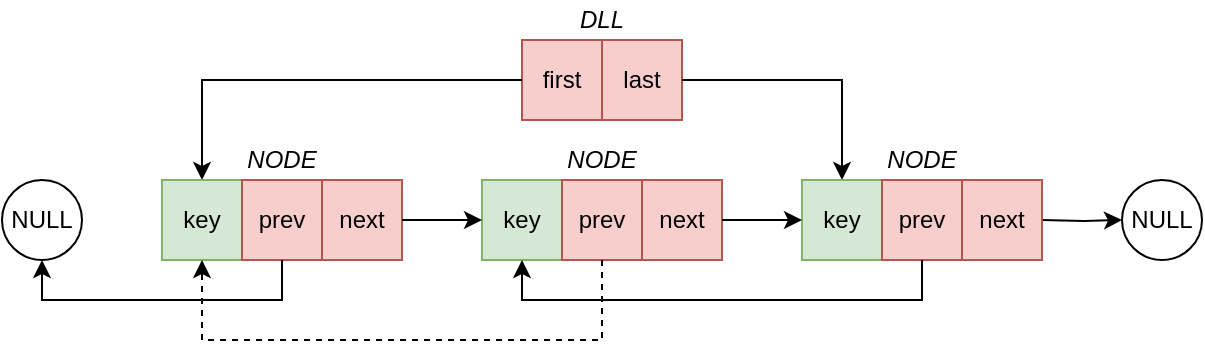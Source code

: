 <mxfile version="18.0.1" type="device"><diagram name="Page-1" id="641SGr1tB3ORGkyAg7eR"><mxGraphModel dx="981" dy="603" grid="1" gridSize="10" guides="1" tooltips="1" connect="1" arrows="1" fold="1" page="1" pageScale="1" pageWidth="850" pageHeight="1100" math="0" shadow="0"><root><mxCell id="0"/><mxCell id="1" parent="0"/><mxCell id="4KUjSNLQTON8qDOB6Nx--15" value="NULL" style="ellipse;whiteSpace=wrap;html=1;aspect=fixed;" parent="1" vertex="1"><mxGeometry x="600" y="360" width="40" height="40" as="geometry"/></mxCell><mxCell id="4KUjSNLQTON8qDOB6Nx--17" value="" style="group" parent="1" vertex="1" connectable="0"><mxGeometry x="300" y="290" width="80" height="40" as="geometry"/></mxCell><mxCell id="4KUjSNLQTON8qDOB6Nx--18" value="first" style="whiteSpace=wrap;html=1;aspect=fixed;fillColor=#f8cecc;strokeColor=#b85450;" parent="4KUjSNLQTON8qDOB6Nx--17" vertex="1"><mxGeometry width="40" height="40" as="geometry"/></mxCell><mxCell id="4KUjSNLQTON8qDOB6Nx--19" value="last" style="whiteSpace=wrap;html=1;aspect=fixed;fillColor=#f8cecc;strokeColor=#b85450;" parent="4KUjSNLQTON8qDOB6Nx--17" vertex="1"><mxGeometry x="40" width="40" height="40" as="geometry"/></mxCell><mxCell id="4KUjSNLQTON8qDOB6Nx--24" style="edgeStyle=orthogonalEdgeStyle;rounded=0;orthogonalLoop=1;jettySize=auto;html=1;exitX=1;exitY=0.5;exitDx=0;exitDy=0;entryX=0;entryY=0.5;entryDx=0;entryDy=0;" parent="1" target="4KUjSNLQTON8qDOB6Nx--15" edge="1"><mxGeometry relative="1" as="geometry"><mxPoint x="560" y="380" as="sourcePoint"/></mxGeometry></mxCell><mxCell id="4KUjSNLQTON8qDOB6Nx--25" style="edgeStyle=orthogonalEdgeStyle;rounded=0;orthogonalLoop=1;jettySize=auto;html=1;exitX=0;exitY=0.5;exitDx=0;exitDy=0;entryX=0.5;entryY=0;entryDx=0;entryDy=0;" parent="1" source="4KUjSNLQTON8qDOB6Nx--18" target="4KUjSNLQTON8qDOB6Nx--3" edge="1"><mxGeometry relative="1" as="geometry"/></mxCell><mxCell id="4KUjSNLQTON8qDOB6Nx--26" style="edgeStyle=orthogonalEdgeStyle;rounded=0;orthogonalLoop=1;jettySize=auto;html=1;exitX=1;exitY=0.5;exitDx=0;exitDy=0;entryX=0.5;entryY=0;entryDx=0;entryDy=0;" parent="1" source="4KUjSNLQTON8qDOB6Nx--19" target="yBFLHFPZLP6q78zP0mfe-14" edge="1"><mxGeometry relative="1" as="geometry"><mxPoint x="580" y="360" as="targetPoint"/></mxGeometry></mxCell><mxCell id="4KUjSNLQTON8qDOB6Nx--27" value="&lt;i&gt;DLL&lt;/i&gt;" style="text;html=1;strokeColor=none;fillColor=none;align=center;verticalAlign=middle;whiteSpace=wrap;rounded=0;" parent="1" vertex="1"><mxGeometry x="310" y="270" width="60" height="20" as="geometry"/></mxCell><mxCell id="yBFLHFPZLP6q78zP0mfe-5" value="" style="group" vertex="1" connectable="0" parent="1"><mxGeometry x="120" y="340" width="120" height="60" as="geometry"/></mxCell><mxCell id="4KUjSNLQTON8qDOB6Nx--5" value="" style="group" parent="yBFLHFPZLP6q78zP0mfe-5" vertex="1" connectable="0"><mxGeometry y="20" width="80" height="40" as="geometry"/></mxCell><mxCell id="4KUjSNLQTON8qDOB6Nx--3" value="key" style="whiteSpace=wrap;html=1;aspect=fixed;fillColor=#d5e8d4;strokeColor=#82b366;" parent="4KUjSNLQTON8qDOB6Nx--5" vertex="1"><mxGeometry width="40" height="40" as="geometry"/></mxCell><mxCell id="4KUjSNLQTON8qDOB6Nx--4" value="prev" style="whiteSpace=wrap;html=1;aspect=fixed;fillColor=#f8cecc;strokeColor=#b85450;" parent="4KUjSNLQTON8qDOB6Nx--5" vertex="1"><mxGeometry x="40" width="40" height="40" as="geometry"/></mxCell><mxCell id="4KUjSNLQTON8qDOB6Nx--28" value="&lt;i&gt;NODE&lt;/i&gt;" style="text;html=1;strokeColor=none;fillColor=none;align=center;verticalAlign=middle;whiteSpace=wrap;rounded=0;" parent="yBFLHFPZLP6q78zP0mfe-5" vertex="1"><mxGeometry x="30" width="60" height="20" as="geometry"/></mxCell><mxCell id="yBFLHFPZLP6q78zP0mfe-4" value="next" style="whiteSpace=wrap;html=1;aspect=fixed;fillColor=#f8cecc;strokeColor=#b85450;" vertex="1" parent="yBFLHFPZLP6q78zP0mfe-5"><mxGeometry x="80" y="20" width="40" height="40" as="geometry"/></mxCell><mxCell id="yBFLHFPZLP6q78zP0mfe-6" value="" style="group" vertex="1" connectable="0" parent="1"><mxGeometry x="280" y="340" width="120" height="60" as="geometry"/></mxCell><mxCell id="yBFLHFPZLP6q78zP0mfe-7" value="" style="group" vertex="1" connectable="0" parent="yBFLHFPZLP6q78zP0mfe-6"><mxGeometry y="20" width="80" height="40" as="geometry"/></mxCell><mxCell id="yBFLHFPZLP6q78zP0mfe-8" value="key" style="whiteSpace=wrap;html=1;aspect=fixed;fillColor=#d5e8d4;strokeColor=#82b366;" vertex="1" parent="yBFLHFPZLP6q78zP0mfe-7"><mxGeometry width="40" height="40" as="geometry"/></mxCell><mxCell id="yBFLHFPZLP6q78zP0mfe-9" value="prev" style="whiteSpace=wrap;html=1;aspect=fixed;fillColor=#f8cecc;strokeColor=#b85450;" vertex="1" parent="yBFLHFPZLP6q78zP0mfe-7"><mxGeometry x="40" width="40" height="40" as="geometry"/></mxCell><mxCell id="yBFLHFPZLP6q78zP0mfe-10" value="&lt;i&gt;NODE&lt;/i&gt;" style="text;html=1;strokeColor=none;fillColor=none;align=center;verticalAlign=middle;whiteSpace=wrap;rounded=0;" vertex="1" parent="yBFLHFPZLP6q78zP0mfe-6"><mxGeometry x="30" width="60" height="20" as="geometry"/></mxCell><mxCell id="yBFLHFPZLP6q78zP0mfe-11" value="next" style="whiteSpace=wrap;html=1;aspect=fixed;fillColor=#f8cecc;strokeColor=#b85450;" vertex="1" parent="yBFLHFPZLP6q78zP0mfe-6"><mxGeometry x="80" y="20" width="40" height="40" as="geometry"/></mxCell><mxCell id="yBFLHFPZLP6q78zP0mfe-12" value="" style="group" vertex="1" connectable="0" parent="1"><mxGeometry x="440" y="340" width="120" height="60" as="geometry"/></mxCell><mxCell id="yBFLHFPZLP6q78zP0mfe-13" value="" style="group" vertex="1" connectable="0" parent="yBFLHFPZLP6q78zP0mfe-12"><mxGeometry y="20" width="80" height="40" as="geometry"/></mxCell><mxCell id="yBFLHFPZLP6q78zP0mfe-14" value="key" style="whiteSpace=wrap;html=1;aspect=fixed;fillColor=#d5e8d4;strokeColor=#82b366;" vertex="1" parent="yBFLHFPZLP6q78zP0mfe-13"><mxGeometry width="40" height="40" as="geometry"/></mxCell><mxCell id="yBFLHFPZLP6q78zP0mfe-15" value="prev" style="whiteSpace=wrap;html=1;aspect=fixed;fillColor=#f8cecc;strokeColor=#b85450;" vertex="1" parent="yBFLHFPZLP6q78zP0mfe-13"><mxGeometry x="40" width="40" height="40" as="geometry"/></mxCell><mxCell id="yBFLHFPZLP6q78zP0mfe-16" value="&lt;i&gt;NODE&lt;/i&gt;" style="text;html=1;strokeColor=none;fillColor=none;align=center;verticalAlign=middle;whiteSpace=wrap;rounded=0;" vertex="1" parent="yBFLHFPZLP6q78zP0mfe-12"><mxGeometry x="30" width="60" height="20" as="geometry"/></mxCell><mxCell id="yBFLHFPZLP6q78zP0mfe-17" value="next" style="whiteSpace=wrap;html=1;aspect=fixed;fillColor=#f8cecc;strokeColor=#b85450;" vertex="1" parent="yBFLHFPZLP6q78zP0mfe-12"><mxGeometry x="80" y="20" width="40" height="40" as="geometry"/></mxCell><mxCell id="yBFLHFPZLP6q78zP0mfe-18" style="edgeStyle=orthogonalEdgeStyle;rounded=0;orthogonalLoop=1;jettySize=auto;html=1;exitX=1;exitY=0.5;exitDx=0;exitDy=0;entryX=0;entryY=0.5;entryDx=0;entryDy=0;" edge="1" parent="1" source="yBFLHFPZLP6q78zP0mfe-4" target="yBFLHFPZLP6q78zP0mfe-8"><mxGeometry relative="1" as="geometry"/></mxCell><mxCell id="yBFLHFPZLP6q78zP0mfe-19" style="edgeStyle=orthogonalEdgeStyle;rounded=0;orthogonalLoop=1;jettySize=auto;html=1;exitX=1;exitY=0.5;exitDx=0;exitDy=0;entryX=0;entryY=0.5;entryDx=0;entryDy=0;" edge="1" parent="1" source="yBFLHFPZLP6q78zP0mfe-11" target="yBFLHFPZLP6q78zP0mfe-14"><mxGeometry relative="1" as="geometry"/></mxCell><mxCell id="yBFLHFPZLP6q78zP0mfe-20" style="edgeStyle=orthogonalEdgeStyle;rounded=0;orthogonalLoop=1;jettySize=auto;html=1;exitX=0.5;exitY=1;exitDx=0;exitDy=0;entryX=0.5;entryY=1;entryDx=0;entryDy=0;" edge="1" parent="1" source="yBFLHFPZLP6q78zP0mfe-15" target="yBFLHFPZLP6q78zP0mfe-8"><mxGeometry relative="1" as="geometry"/></mxCell><mxCell id="yBFLHFPZLP6q78zP0mfe-21" style="edgeStyle=orthogonalEdgeStyle;rounded=0;orthogonalLoop=1;jettySize=auto;html=1;exitX=0.5;exitY=1;exitDx=0;exitDy=0;entryX=0.5;entryY=1;entryDx=0;entryDy=0;dashed=1;" edge="1" parent="1" source="yBFLHFPZLP6q78zP0mfe-9" target="4KUjSNLQTON8qDOB6Nx--3"><mxGeometry relative="1" as="geometry"><Array as="points"><mxPoint x="340" y="440"/><mxPoint x="140" y="440"/></Array></mxGeometry></mxCell><mxCell id="yBFLHFPZLP6q78zP0mfe-22" value="NULL" style="ellipse;whiteSpace=wrap;html=1;aspect=fixed;" vertex="1" parent="1"><mxGeometry x="40" y="360" width="40" height="40" as="geometry"/></mxCell><mxCell id="yBFLHFPZLP6q78zP0mfe-23" style="edgeStyle=orthogonalEdgeStyle;rounded=0;orthogonalLoop=1;jettySize=auto;html=1;exitX=0.5;exitY=1;exitDx=0;exitDy=0;entryX=0.5;entryY=1;entryDx=0;entryDy=0;" edge="1" parent="1" source="4KUjSNLQTON8qDOB6Nx--4" target="yBFLHFPZLP6q78zP0mfe-22"><mxGeometry relative="1" as="geometry"/></mxCell></root></mxGraphModel></diagram></mxfile>